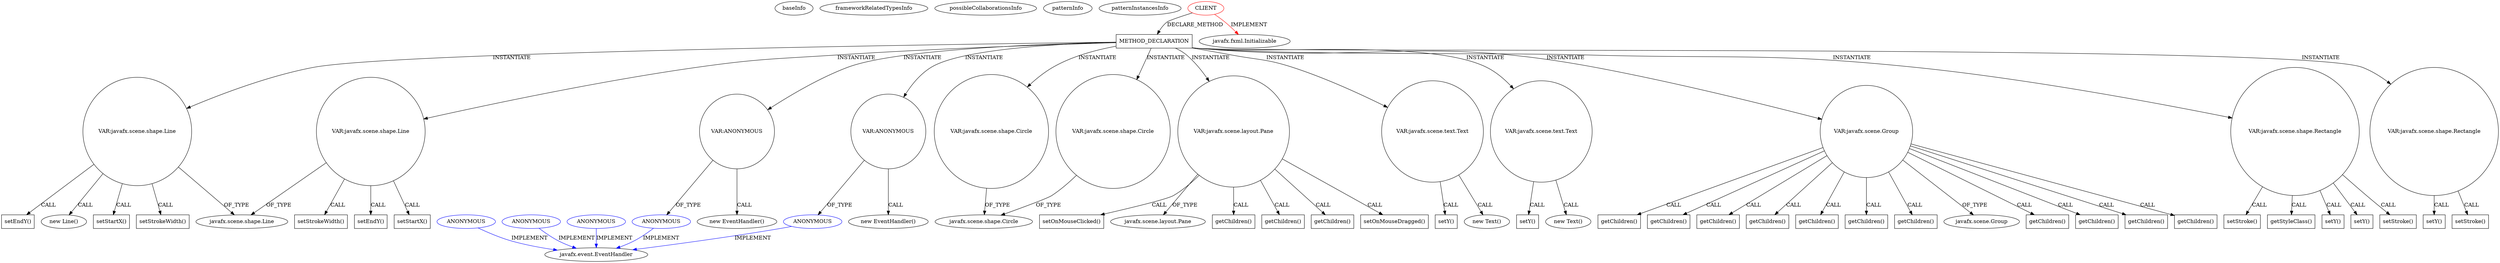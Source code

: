 digraph {
baseInfo[graphId=4072,category="pattern",isAnonymous=false,possibleRelation=true]
frameworkRelatedTypesInfo[0="javafx.fxml.Initializable"]
possibleCollaborationsInfo[0="4072~INSTANTIATION-CLIENT_METHOD_DECLARATION-~javafx.fxml.Initializable ~javafx.event.EventHandler ~false~true",1="4072~INSTANTIATION-CLIENT_METHOD_DECLARATION-~javafx.fxml.Initializable ~javafx.event.EventHandler ~false~true"]
patternInfo[frequency=2.0,patternRootClient=0]
patternInstancesInfo[0="mrempala-sp~/mrempala-sp/sp-master/src/application/VcPtVisualSchematicView.java~VcPtVisualSchematicView~3690",1="mrempala-sp~/mrempala-sp/sp-master/src/application/VcPtVisualSchematicViewClickable.java~VcPtVisualSchematicViewClickable~3668"]
149[label="new Line()",vertexType="CONSTRUCTOR_CALL",isFrameworkType=false]
150[label="VAR:javafx.scene.shape.Line",vertexType="VARIABLE_EXPRESION",isFrameworkType=false,shape=circle]
155[label="setStartX()",vertexType="INSIDE_CALL",isFrameworkType=false,shape=box]
145[label="METHOD_DECLARATION",vertexType="CLIENT_METHOD_DECLARATION",isFrameworkType=false,shape=box]
0[label="CLIENT",vertexType="ROOT_CLIENT_CLASS_DECLARATION",isFrameworkType=false,color=red]
306[label="VAR:ANONYMOUS",vertexType="VARIABLE_EXPRESION",isFrameworkType=false,shape=circle]
307[label="ANONYMOUS",vertexType="REFERENCE_ANONYMOUS_DECLARATION",isFrameworkType=false,color=blue]
305[label="new EventHandler()",vertexType="CONSTRUCTOR_CALL",isFrameworkType=false]
300[label="VAR:ANONYMOUS",vertexType="VARIABLE_EXPRESION",isFrameworkType=false,shape=circle]
301[label="ANONYMOUS",vertexType="REFERENCE_ANONYMOUS_DECLARATION",isFrameworkType=false,color=blue]
299[label="new EventHandler()",vertexType="CONSTRUCTOR_CALL",isFrameworkType=false]
222[label="VAR:javafx.scene.shape.Circle",vertexType="VARIABLE_EXPRESION",isFrameworkType=false,shape=circle]
163[label="VAR:javafx.scene.shape.Circle",vertexType="VARIABLE_EXPRESION",isFrameworkType=false,shape=circle]
209[label="VAR:javafx.scene.shape.Line",vertexType="VARIABLE_EXPRESION",isFrameworkType=false,shape=circle]
146[label="VAR:javafx.scene.layout.Pane",vertexType="VARIABLE_EXPRESION",isFrameworkType=false,shape=circle]
252[label="VAR:javafx.scene.text.Text",vertexType="VARIABLE_EXPRESION",isFrameworkType=false,shape=circle]
194[label="VAR:javafx.scene.text.Text",vertexType="VARIABLE_EXPRESION",isFrameworkType=false,shape=circle]
164[label="javafx.scene.shape.Circle",vertexType="FRAMEWORK_CLASS_TYPE",isFrameworkType=false]
296[label="getChildren()",vertexType="INSIDE_CALL",isFrameworkType=false,shape=box]
147[label="getChildren()",vertexType="INSIDE_CALL",isFrameworkType=false,shape=box]
326[label="getChildren()",vertexType="INSIDE_CALL",isFrameworkType=false,shape=box]
304[label="setOnMouseDragged()",vertexType="INSIDE_CALL",isFrameworkType=false,shape=box]
173[label="VAR:javafx.scene.Group",vertexType="VARIABLE_EXPRESION",isFrameworkType=false,shape=circle]
294[label="getChildren()",vertexType="INSIDE_CALL",isFrameworkType=false,shape=box]
235[label="getChildren()",vertexType="INSIDE_CALL",isFrameworkType=false,shape=box]
281[label="getChildren()",vertexType="INSIDE_CALL",isFrameworkType=false,shape=box]
263[label="getChildren()",vertexType="INSIDE_CALL",isFrameworkType=false,shape=box]
174[label="getChildren()",vertexType="INSIDE_CALL",isFrameworkType=false,shape=box]
207[label="getChildren()",vertexType="INSIDE_CALL",isFrameworkType=false,shape=box]
233[label="getChildren()",vertexType="INSIDE_CALL",isFrameworkType=false,shape=box]
177[label="getChildren()",vertexType="INSIDE_CALL",isFrameworkType=false,shape=box]
265[label="getChildren()",vertexType="INSIDE_CALL",isFrameworkType=false,shape=box]
324[label="getChildren()",vertexType="INSIDE_CALL",isFrameworkType=false,shape=box]
205[label="getChildren()",vertexType="INSIDE_CALL",isFrameworkType=false,shape=box]
39[label="javafx.event.EventHandler",vertexType="FRAMEWORK_INTERFACE_TYPE",isFrameworkType=false]
140[label="ANONYMOUS",vertexType="REFERENCE_ANONYMOUS_DECLARATION",isFrameworkType=false,color=blue]
131[label="ANONYMOUS",vertexType="REFERENCE_ANONYMOUS_DECLARATION",isFrameworkType=false,color=blue]
81[label="ANONYMOUS",vertexType="REFERENCE_ANONYMOUS_DECLARATION",isFrameworkType=false,color=blue]
151[label="javafx.scene.shape.Line",vertexType="FRAMEWORK_CLASS_TYPE",isFrameworkType=false]
201[label="setY()",vertexType="INSIDE_CALL",isFrameworkType=false,shape=box]
259[label="setY()",vertexType="INSIDE_CALL",isFrameworkType=false,shape=box]
237[label="VAR:javafx.scene.shape.Rectangle",vertexType="VARIABLE_EXPRESION",isFrameworkType=false,shape=circle]
242[label="setY()",vertexType="INSIDE_CALL",isFrameworkType=false,shape=box]
271[label="setY()",vertexType="INSIDE_CALL",isFrameworkType=false,shape=box]
153[label="setStrokeWidth()",vertexType="INSIDE_CALL",isFrameworkType=false,shape=box]
179[label="VAR:javafx.scene.shape.Rectangle",vertexType="VARIABLE_EXPRESION",isFrameworkType=false,shape=circle]
188[label="setY()",vertexType="INSIDE_CALL",isFrameworkType=false,shape=box]
212[label="setStrokeWidth()",vertexType="INSIDE_CALL",isFrameworkType=false,shape=box]
220[label="setEndY()",vertexType="INSIDE_CALL",isFrameworkType=false,shape=box]
161[label="setEndY()",vertexType="INSIDE_CALL",isFrameworkType=false,shape=box]
3[label="javafx.scene.Group",vertexType="FRAMEWORK_CLASS_TYPE",isFrameworkType=false]
298[label="setOnMouseClicked()",vertexType="INSIDE_CALL",isFrameworkType=false,shape=box]
193[label="new Text()",vertexType="CONSTRUCTOR_CALL",isFrameworkType=false]
251[label="new Text()",vertexType="CONSTRUCTOR_CALL",isFrameworkType=false]
214[label="setStartX()",vertexType="INSIDE_CALL",isFrameworkType=false,shape=box]
28[label="javafx.scene.layout.Pane",vertexType="FRAMEWORK_CLASS_TYPE",isFrameworkType=false]
190[label="setStroke()",vertexType="INSIDE_CALL",isFrameworkType=false,shape=box]
248[label="setStroke()",vertexType="INSIDE_CALL",isFrameworkType=false,shape=box]
277[label="setStroke()",vertexType="INSIDE_CALL",isFrameworkType=false,shape=box]
1[label="javafx.fxml.Initializable",vertexType="FRAMEWORK_INTERFACE_TYPE",isFrameworkType=false]
250[label="getStyleClass()",vertexType="INSIDE_CALL",isFrameworkType=false,shape=box]
150->155[label="CALL"]
300->301[label="OF_TYPE"]
145->179[label="INSTANTIATE"]
173->233[label="CALL"]
145->173[label="INSTANTIATE"]
306->305[label="CALL"]
307->39[label="IMPLEMENT",color=blue]
145->237[label="INSTANTIATE"]
145->300[label="INSTANTIATE"]
81->39[label="IMPLEMENT",color=blue]
146->28[label="OF_TYPE"]
237->242[label="CALL"]
146->298[label="CALL"]
173->3[label="OF_TYPE"]
146->296[label="CALL"]
179->188[label="CALL"]
150->153[label="CALL"]
222->164[label="OF_TYPE"]
0->145[label="DECLARE_METHOD"]
145->252[label="INSTANTIATE"]
145->222[label="INSTANTIATE"]
150->149[label="CALL"]
173->207[label="CALL"]
306->307[label="OF_TYPE"]
173->263[label="CALL"]
163->164[label="OF_TYPE"]
209->151[label="OF_TYPE"]
173->205[label="CALL"]
173->324[label="CALL"]
145->146[label="INSTANTIATE"]
145->163[label="INSTANTIATE"]
237->271[label="CALL"]
145->209[label="INSTANTIATE"]
150->161[label="CALL"]
173->294[label="CALL"]
145->194[label="INSTANTIATE"]
209->212[label="CALL"]
145->306[label="INSTANTIATE"]
173->174[label="CALL"]
146->326[label="CALL"]
131->39[label="IMPLEMENT",color=blue]
237->250[label="CALL"]
301->39[label="IMPLEMENT",color=blue]
179->190[label="CALL"]
252->251[label="CALL"]
173->235[label="CALL"]
145->150[label="INSTANTIATE"]
194->201[label="CALL"]
150->151[label="OF_TYPE"]
173->177[label="CALL"]
173->281[label="CALL"]
209->214[label="CALL"]
173->265[label="CALL"]
237->248[label="CALL"]
194->193[label="CALL"]
209->220[label="CALL"]
146->147[label="CALL"]
252->259[label="CALL"]
140->39[label="IMPLEMENT",color=blue]
237->277[label="CALL"]
146->304[label="CALL"]
300->299[label="CALL"]
0->1[label="IMPLEMENT",color=red]
}
